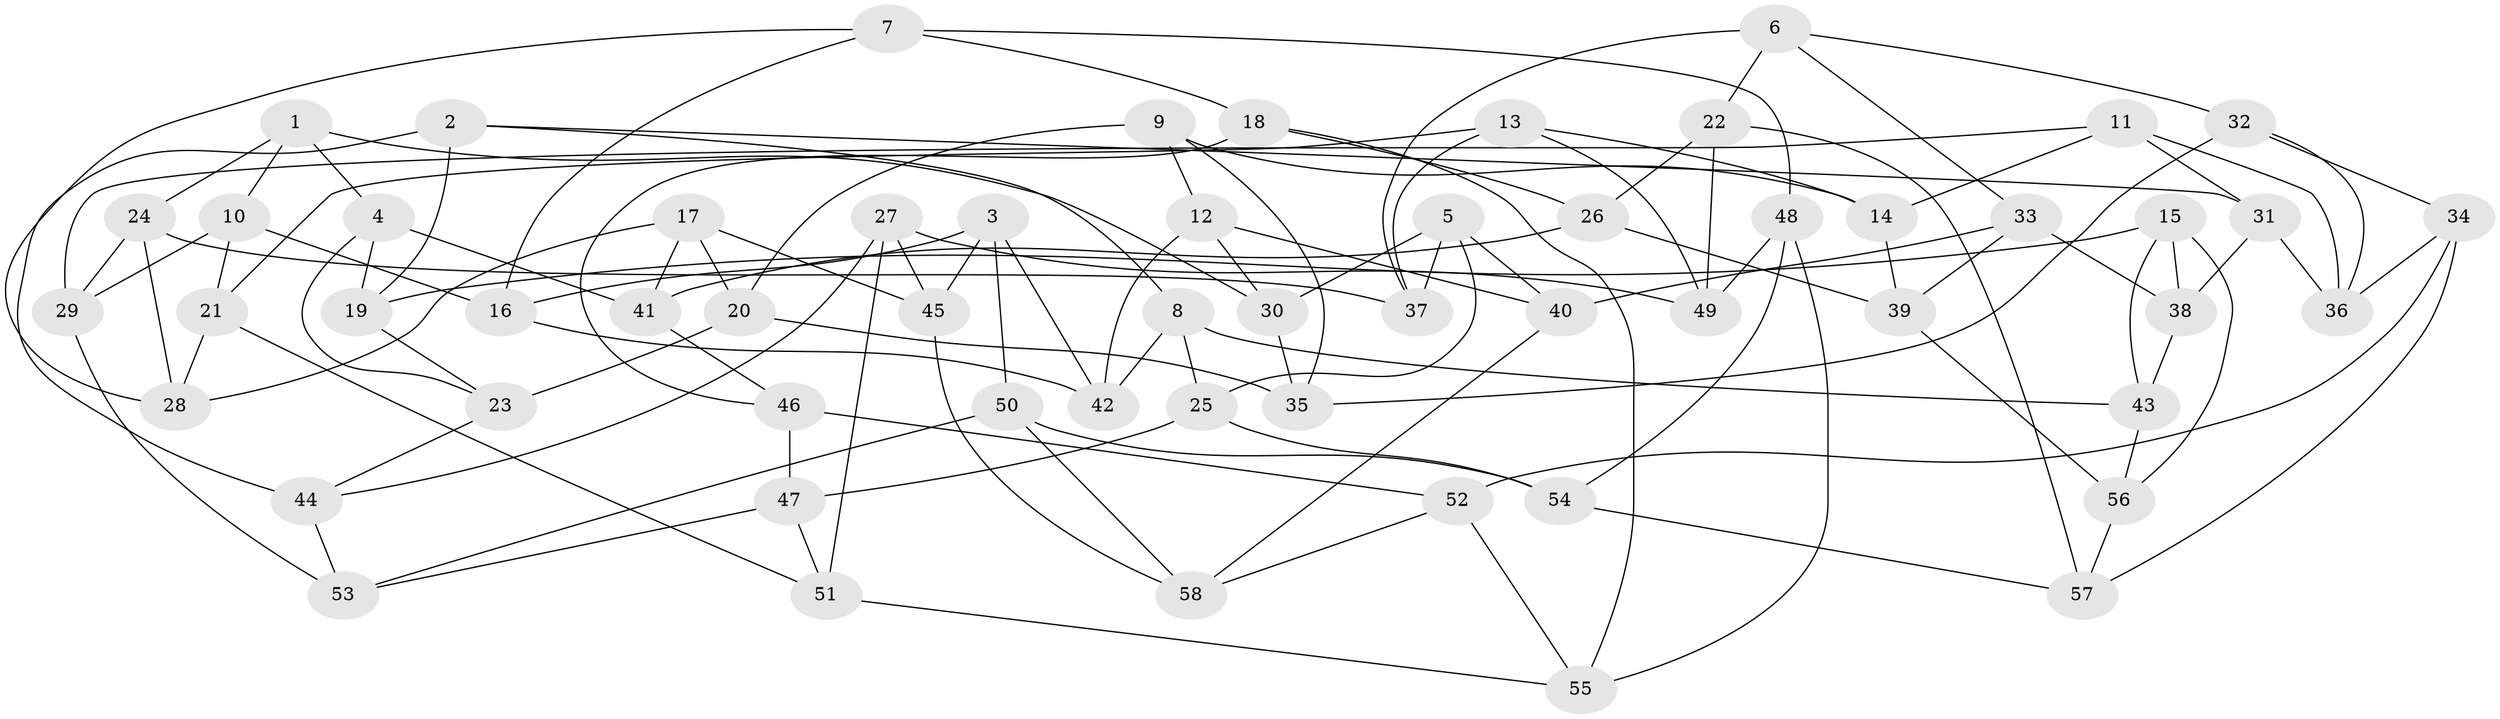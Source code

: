 // Generated by graph-tools (version 1.1) at 2025/26/03/09/25 03:26:51]
// undirected, 58 vertices, 116 edges
graph export_dot {
graph [start="1"]
  node [color=gray90,style=filled];
  1;
  2;
  3;
  4;
  5;
  6;
  7;
  8;
  9;
  10;
  11;
  12;
  13;
  14;
  15;
  16;
  17;
  18;
  19;
  20;
  21;
  22;
  23;
  24;
  25;
  26;
  27;
  28;
  29;
  30;
  31;
  32;
  33;
  34;
  35;
  36;
  37;
  38;
  39;
  40;
  41;
  42;
  43;
  44;
  45;
  46;
  47;
  48;
  49;
  50;
  51;
  52;
  53;
  54;
  55;
  56;
  57;
  58;
  1 -- 24;
  1 -- 10;
  1 -- 30;
  1 -- 4;
  2 -- 31;
  2 -- 19;
  2 -- 8;
  2 -- 44;
  3 -- 50;
  3 -- 16;
  3 -- 42;
  3 -- 45;
  4 -- 19;
  4 -- 41;
  4 -- 23;
  5 -- 25;
  5 -- 40;
  5 -- 37;
  5 -- 30;
  6 -- 37;
  6 -- 32;
  6 -- 33;
  6 -- 22;
  7 -- 16;
  7 -- 28;
  7 -- 18;
  7 -- 48;
  8 -- 25;
  8 -- 42;
  8 -- 43;
  9 -- 35;
  9 -- 14;
  9 -- 20;
  9 -- 12;
  10 -- 21;
  10 -- 16;
  10 -- 29;
  11 -- 29;
  11 -- 14;
  11 -- 31;
  11 -- 36;
  12 -- 42;
  12 -- 30;
  12 -- 40;
  13 -- 49;
  13 -- 21;
  13 -- 37;
  13 -- 14;
  14 -- 39;
  15 -- 38;
  15 -- 56;
  15 -- 43;
  15 -- 19;
  16 -- 42;
  17 -- 41;
  17 -- 45;
  17 -- 20;
  17 -- 28;
  18 -- 46;
  18 -- 26;
  18 -- 55;
  19 -- 23;
  20 -- 35;
  20 -- 23;
  21 -- 28;
  21 -- 51;
  22 -- 57;
  22 -- 26;
  22 -- 49;
  23 -- 44;
  24 -- 29;
  24 -- 28;
  24 -- 37;
  25 -- 47;
  25 -- 54;
  26 -- 39;
  26 -- 41;
  27 -- 45;
  27 -- 51;
  27 -- 44;
  27 -- 49;
  29 -- 53;
  30 -- 35;
  31 -- 38;
  31 -- 36;
  32 -- 34;
  32 -- 35;
  32 -- 36;
  33 -- 40;
  33 -- 38;
  33 -- 39;
  34 -- 57;
  34 -- 36;
  34 -- 52;
  38 -- 43;
  39 -- 56;
  40 -- 58;
  41 -- 46;
  43 -- 56;
  44 -- 53;
  45 -- 58;
  46 -- 47;
  46 -- 52;
  47 -- 53;
  47 -- 51;
  48 -- 49;
  48 -- 54;
  48 -- 55;
  50 -- 58;
  50 -- 53;
  50 -- 54;
  51 -- 55;
  52 -- 58;
  52 -- 55;
  54 -- 57;
  56 -- 57;
}
